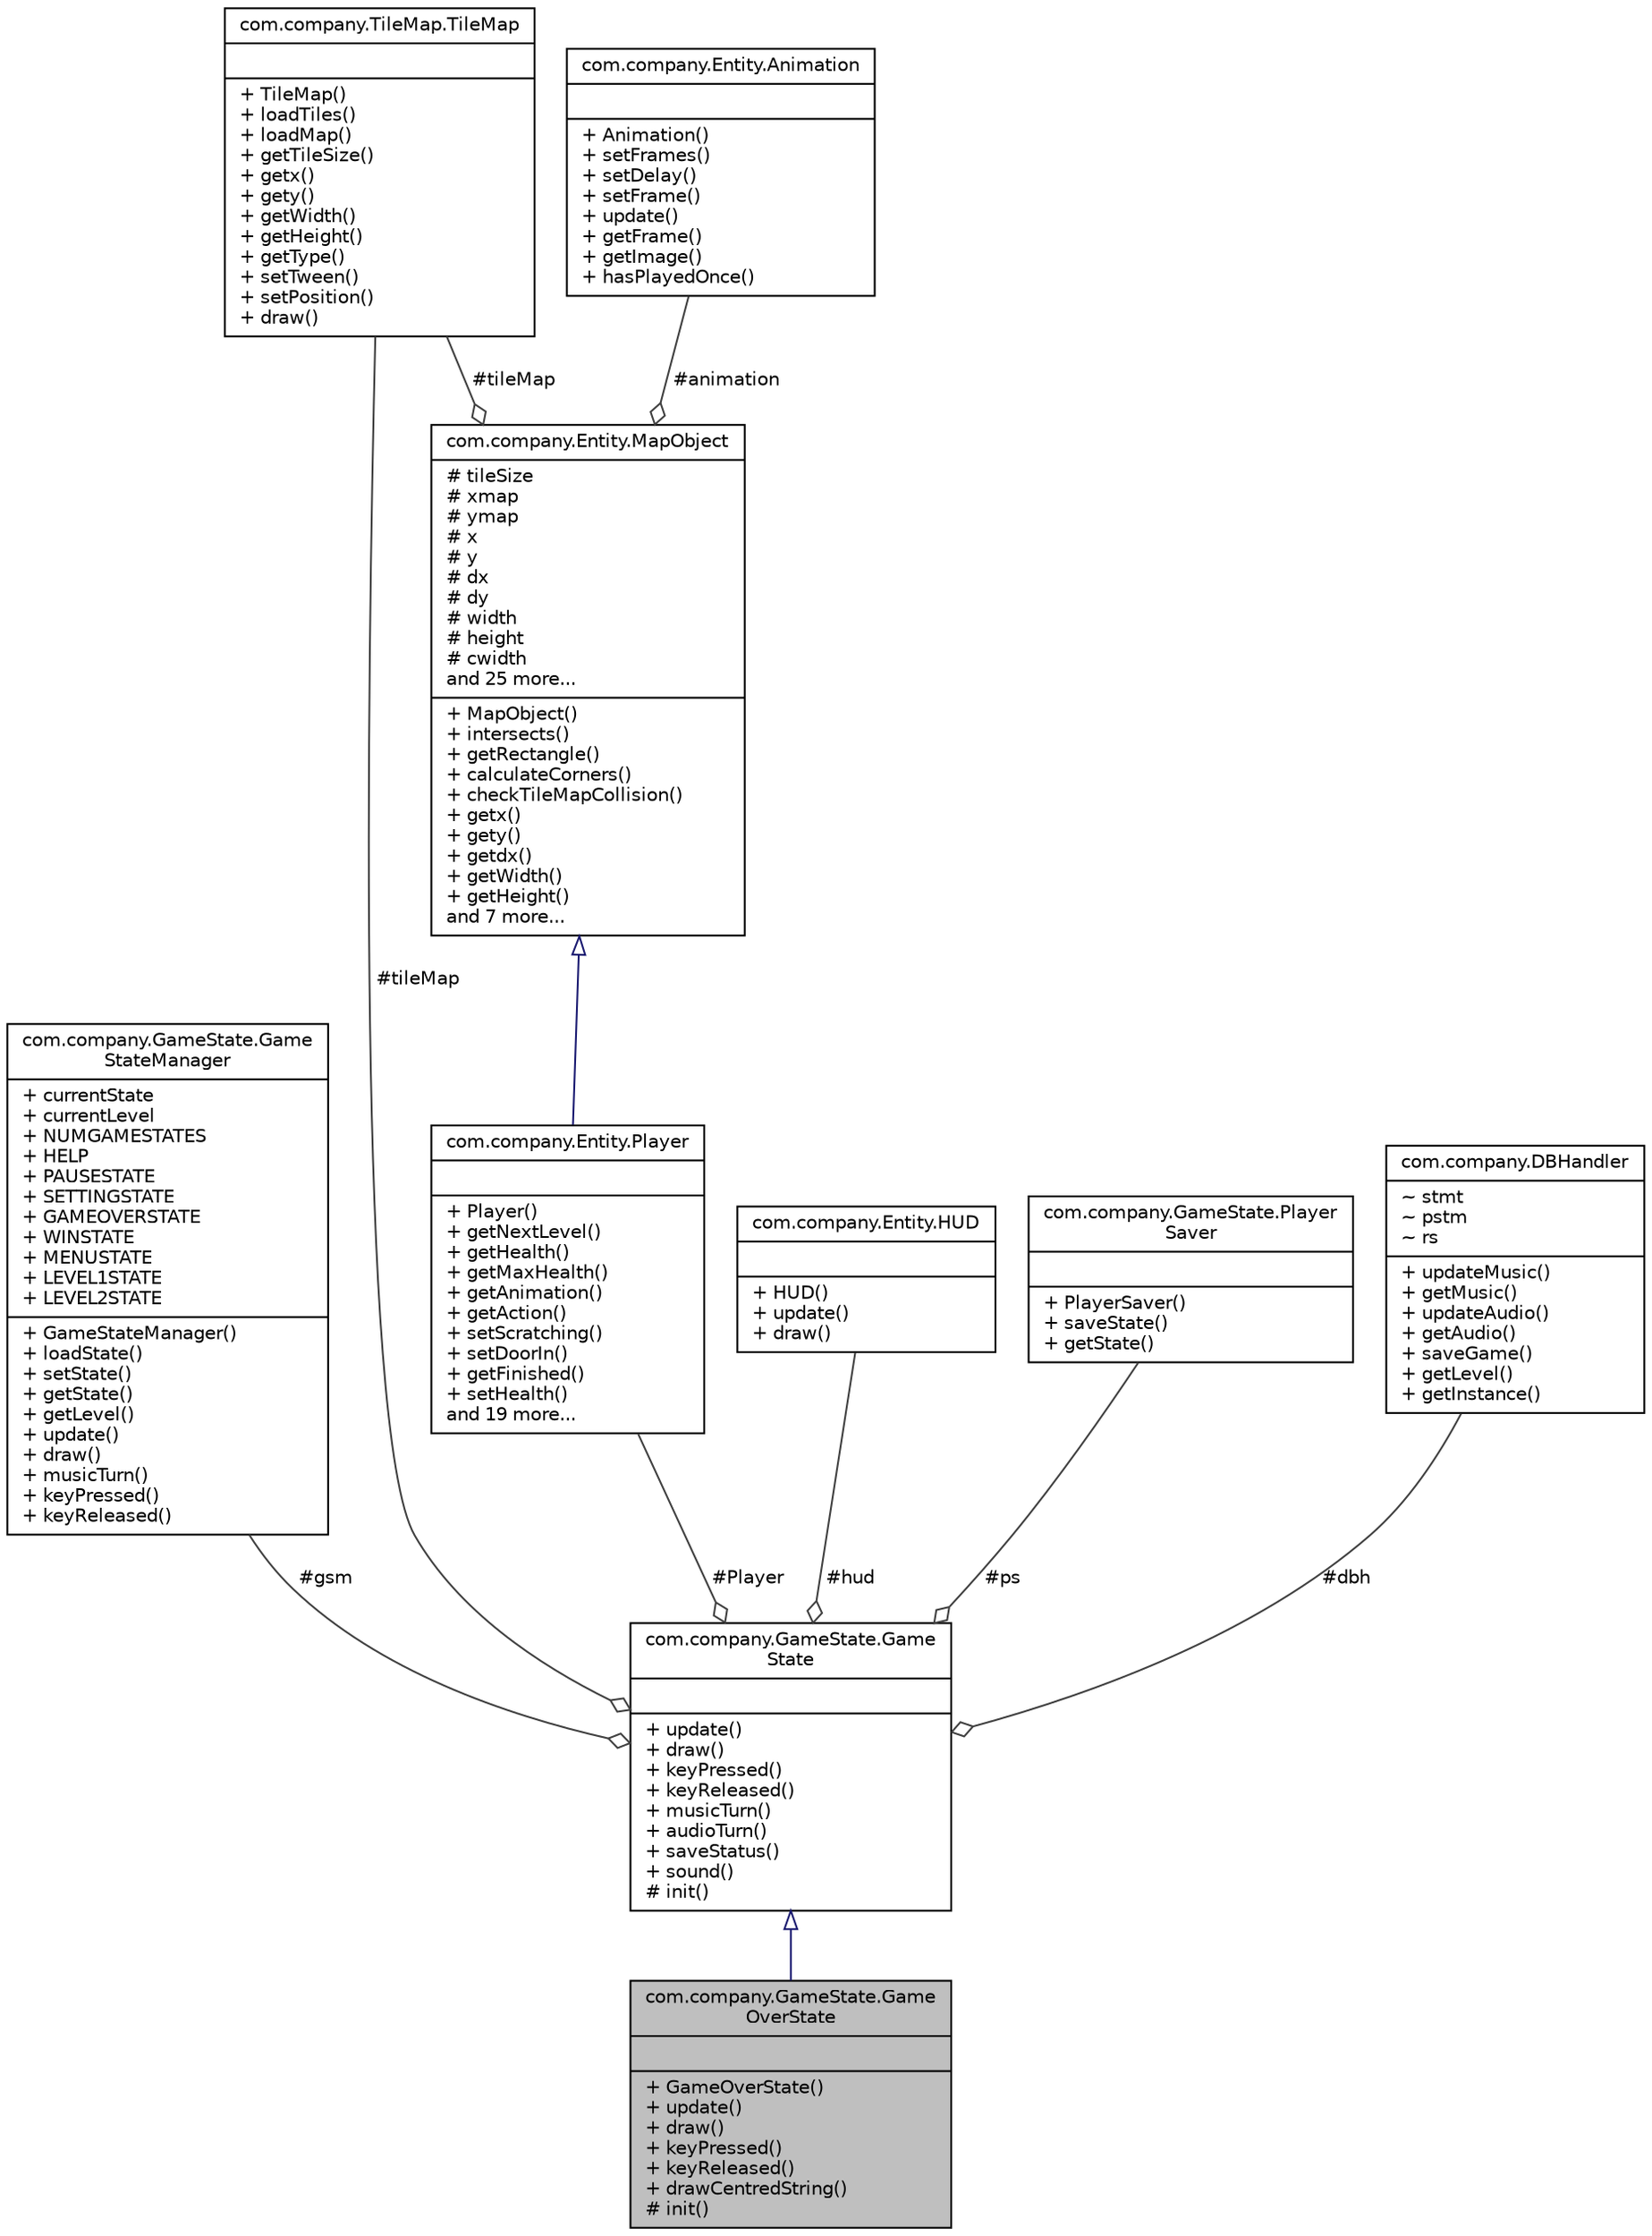digraph "com.company.GameState.GameOverState"
{
 // LATEX_PDF_SIZE
  edge [fontname="Helvetica",fontsize="10",labelfontname="Helvetica",labelfontsize="10"];
  node [fontname="Helvetica",fontsize="10",shape=record];
  Node1 [label="{com.company.GameState.Game\lOverState\n||+ GameOverState()\l+ update()\l+ draw()\l+ keyPressed()\l+ keyReleased()\l+ drawCentredString()\l# init()\l}",height=0.2,width=0.4,color="black", fillcolor="grey75", style="filled", fontcolor="black",tooltip="Descrie starea in cazul in care jucatorul pierde."];
  Node2 -> Node1 [dir="back",color="midnightblue",fontsize="10",style="solid",arrowtail="onormal",fontname="Helvetica"];
  Node2 [label="{com.company.GameState.Game\lState\n||+ update()\l+ draw()\l+ keyPressed()\l+ keyReleased()\l+ musicTurn()\l+ audioTurn()\l+ saveStatus()\l+ sound()\l# init()\l}",height=0.2,width=0.4,color="black", fillcolor="white", style="filled",URL="$classcom_1_1company_1_1_game_state_1_1_game_state.html",tooltip="Clasa generica care descrie o stare a jocului."];
  Node3 -> Node2 [color="grey25",fontsize="10",style="solid",label=" #gsm" ,arrowhead="odiamond",fontname="Helvetica"];
  Node3 [label="{com.company.GameState.Game\lStateManager\n|+ currentState\l+ currentLevel\l+ NUMGAMESTATES\l+ HELP\l+ PAUSESTATE\l+ SETTINGSTATE\l+ GAMEOVERSTATE\l+ WINSTATE\l+ MENUSTATE\l+ LEVEL1STATE\l+ LEVEL2STATE\l|+ GameStateManager()\l+ loadState()\l+ setState()\l+ getState()\l+ getLevel()\l+ update()\l+ draw()\l+ musicTurn()\l+ keyPressed()\l+ keyReleased()\l}",height=0.2,width=0.4,color="black", fillcolor="white", style="filled",URL="$classcom_1_1company_1_1_game_state_1_1_game_state_manager.html",tooltip="Clasa care gestioneaza starile pe parcursul gameplay-ului."];
  Node4 -> Node2 [color="grey25",fontsize="10",style="solid",label=" #tileMap" ,arrowhead="odiamond",fontname="Helvetica"];
  Node4 [label="{com.company.TileMap.TileMap\n||+ TileMap()\l+ loadTiles()\l+ loadMap()\l+ getTileSize()\l+ getx()\l+ gety()\l+ getWidth()\l+ getHeight()\l+ getType()\l+ setTween()\l+ setPosition()\l+ draw()\l}",height=0.2,width=0.4,color="black", fillcolor="white", style="filled",URL="$classcom_1_1company_1_1_tile_map_1_1_tile_map.html",tooltip="Clasa care creeaza si gestioneaza harta."];
  Node5 -> Node2 [color="grey25",fontsize="10",style="solid",label=" #hud" ,arrowhead="odiamond",fontname="Helvetica"];
  Node5 [label="{com.company.Entity.HUD\n||+ HUD()\l+ update()\l+ draw()\l}",height=0.2,width=0.4,color="black", fillcolor="white", style="filled",URL="$classcom_1_1company_1_1_entity_1_1_h_u_d.html",tooltip="Descrie Heads Up Display: status bar, animatia pentru viata."];
  Node6 -> Node2 [color="grey25",fontsize="10",style="solid",label=" #Player" ,arrowhead="odiamond",fontname="Helvetica"];
  Node6 [label="{com.company.Entity.Player\n||+ Player()\l+ getNextLevel()\l+ getHealth()\l+ getMaxHealth()\l+ getAnimation()\l+ getAction()\l+ setScratching()\l+ setDoorIn()\l+ getFinished()\l+ setHealth()\land 19 more...\l}",height=0.2,width=0.4,color="black", fillcolor="white", style="filled",URL="$classcom_1_1company_1_1_entity_1_1_player.html",tooltip="Descrie propietatile jucatorului si ce poate face acesta. De asemenea se stabileste interactiunea juc..."];
  Node7 -> Node6 [dir="back",color="midnightblue",fontsize="10",style="solid",arrowtail="onormal",fontname="Helvetica"];
  Node7 [label="{com.company.Entity.MapObject\n|# tileSize\l# xmap\l# ymap\l# x\l# y\l# dx\l# dy\l# width\l# height\l# cwidth\land 25 more...\l|+ MapObject()\l+ intersects()\l+ getRectangle()\l+ calculateCorners()\l+ checkTileMapCollision()\l+ getx()\l+ gety()\l+ getdx()\l+ getWidth()\l+ getHeight()\land 7 more...\l}",height=0.2,width=0.4,color="black", fillcolor="white", style="filled",URL="$classcom_1_1company_1_1_entity_1_1_map_object.html",tooltip="Clasa care descrie comportamentul fiecarei entitati in raport cu harta. Orice entitate de pe ecran es..."];
  Node4 -> Node7 [color="grey25",fontsize="10",style="solid",label=" #tileMap" ,arrowhead="odiamond",fontname="Helvetica"];
  Node8 -> Node7 [color="grey25",fontsize="10",style="solid",label=" #animation" ,arrowhead="odiamond",fontname="Helvetica"];
  Node8 [label="{com.company.Entity.Animation\n||+ Animation()\l+ setFrames()\l+ setDelay()\l+ setFrame()\l+ update()\l+ getFrame()\l+ getImage()\l+ hasPlayedOnce()\l}",height=0.2,width=0.4,color="black", fillcolor="white", style="filled",URL="$classcom_1_1company_1_1_entity_1_1_animation.html",tooltip="Aceasta clasa este responsabila de gestiunea animatiilor: initializare, set/get frame,..."];
  Node9 -> Node2 [color="grey25",fontsize="10",style="solid",label=" #ps" ,arrowhead="odiamond",fontname="Helvetica"];
  Node9 [label="{com.company.GameState.Player\lSaver\n||+ PlayerSaver()\l+ saveState()\l+ getState()\l}",height=0.2,width=0.4,color="black", fillcolor="white", style="filled",URL="$classcom_1_1company_1_1_game_state_1_1_player_saver.html",tooltip="Clasa incapsuleaza Player-ul cu scopul e a retine informatii despre el si de a le folosi la trecerea ..."];
  Node10 -> Node2 [color="grey25",fontsize="10",style="solid",label=" #dbh" ,arrowhead="odiamond",fontname="Helvetica"];
  Node10 [label="{com.company.DBHandler\n|~ stmt\l~ pstm\l~ rs\l|+ updateMusic()\l+ getMusic()\l+ updateAudio()\l+ getAudio()\l+ saveGame()\l+ getLevel()\l+ getInstance()\l}",height=0.2,width=0.4,color="black", fillcolor="white", style="filled",URL="$classcom_1_1company_1_1_d_b_handler.html",tooltip="Clasa care se ocupa cu gestiunea bazei de date."];
}

